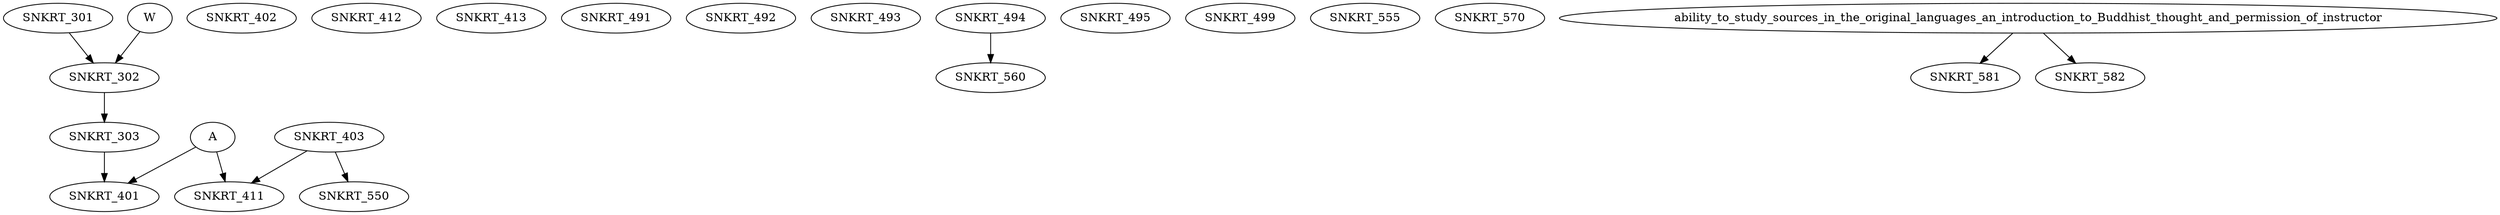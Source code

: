 digraph G {
    SNKRT_301;
    edge [color=black];
    SNKRT_301 -> SNKRT_302;
    W -> SNKRT_302;
    edge [color=black];
    SNKRT_302 -> SNKRT_303;
    edge [color=black];
    SNKRT_303 -> SNKRT_401;
    A -> SNKRT_401;
    SNKRT_402;
    SNKRT_403;
    edge [color=black];
    SNKRT_403 -> SNKRT_411;
    A -> SNKRT_411;
    SNKRT_412;
    SNKRT_413;
    SNKRT_491;
    SNKRT_492;
    SNKRT_493;
    SNKRT_494;
    SNKRT_495;
    SNKRT_499;
    edge [color=black];
    SNKRT_403 -> SNKRT_550;
    SNKRT_555;
    edge [color=black];
    SNKRT_494 -> SNKRT_560;
    SNKRT_570;
    edge [color=black];
    ability_to_study_sources_in_the_original_languages_an_introduction_to_Buddhist_thought_and_permission_of_instructor -> SNKRT_581;
    edge [color=black];
    ability_to_study_sources_in_the_original_languages_an_introduction_to_Buddhist_thought_and_permission_of_instructor -> SNKRT_582;
}
